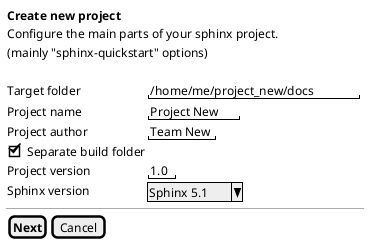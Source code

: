 @startuml
salt
{
    {
    <b>Create new project
    Configure the main parts of your sphinx project.
    (mainly "sphinx-quickstart" options)
    .
    }
    {
    Target folder | "/home/me/project_new/docs "
    Project name | "Project New"
    Project author | "Team New"
    [X] Separate build folder
    Project version | "1.0"
    Sphinx version| ^Sphinx 5.1^
    }
    --
    {
        [<b>Next] | [Cancel]
    }
}

@enduml